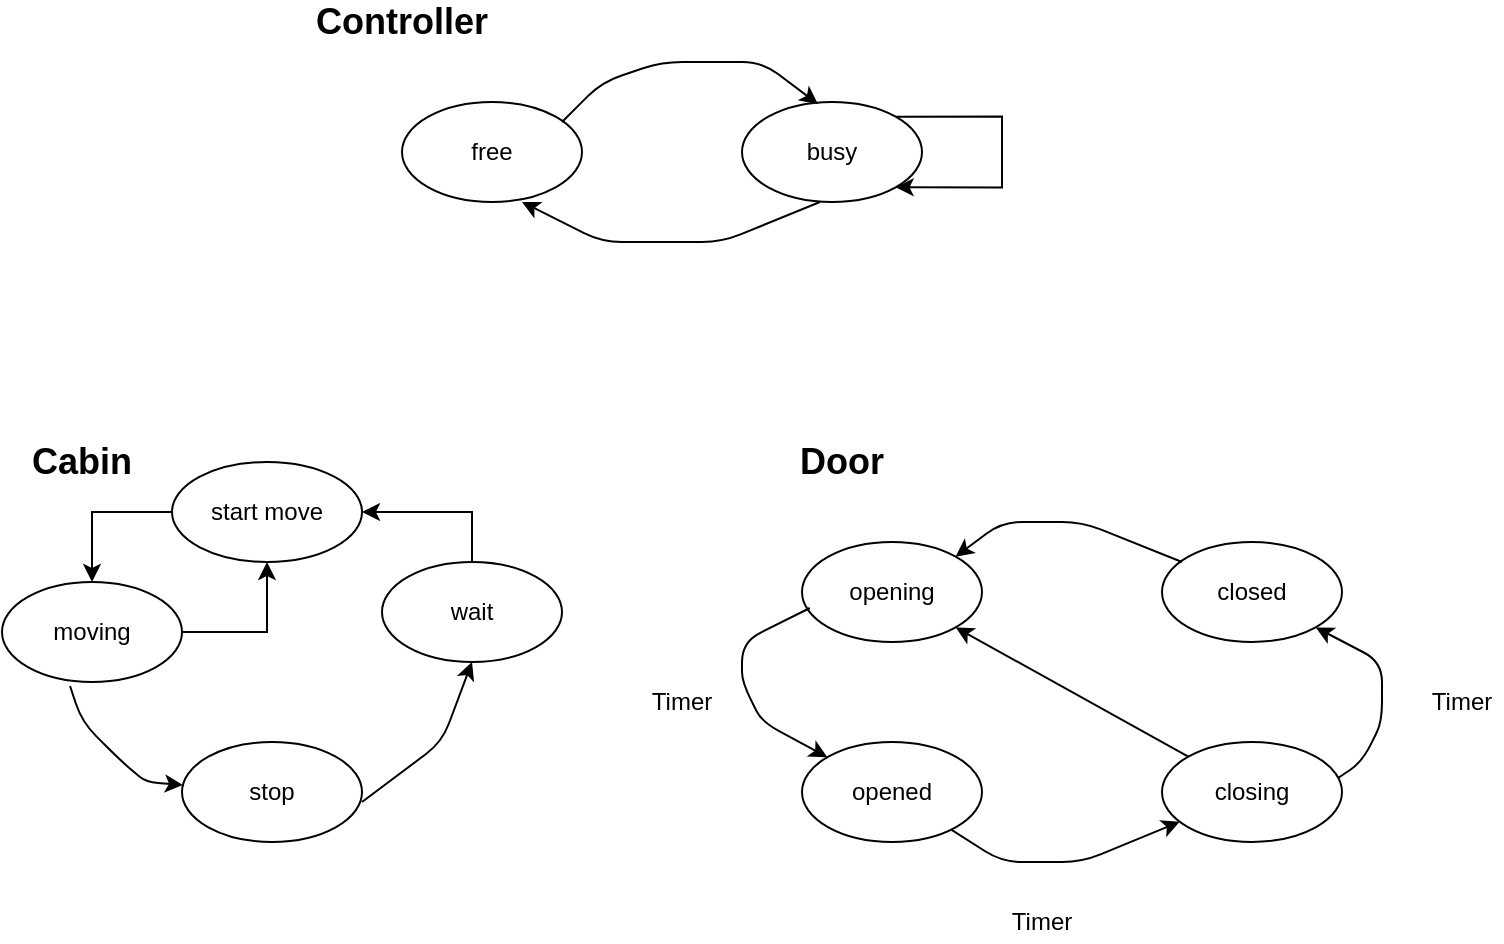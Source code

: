 <mxfile version="14.6.13" type="device"><diagram id="ChccCw9gWMqFoaES_UfX" name="Page-1"><mxGraphModel dx="1086" dy="806" grid="1" gridSize="10" guides="1" tooltips="1" connect="1" arrows="1" fold="1" page="1" pageScale="1" pageWidth="850" pageHeight="1100" math="0" shadow="0"><root><mxCell id="0"/><mxCell id="1" parent="0"/><mxCell id="t6fnL0joIZv6LQi-OvHw-10" value="free" style="ellipse;whiteSpace=wrap;html=1;" parent="1" vertex="1"><mxGeometry x="250" y="70" width="90" height="50" as="geometry"/></mxCell><mxCell id="BceDzGvskNAmPYvaEjxk-2" style="edgeStyle=orthogonalEdgeStyle;rounded=0;orthogonalLoop=1;jettySize=auto;html=1;exitX=1;exitY=0;exitDx=0;exitDy=0;entryX=1;entryY=1;entryDx=0;entryDy=0;" parent="1" source="t6fnL0joIZv6LQi-OvHw-11" target="t6fnL0joIZv6LQi-OvHw-11" edge="1"><mxGeometry relative="1" as="geometry"><mxPoint x="497" y="110" as="targetPoint"/><Array as="points"><mxPoint x="550" y="77"/><mxPoint x="550" y="113"/></Array></mxGeometry></mxCell><mxCell id="t6fnL0joIZv6LQi-OvHw-11" value="busy" style="ellipse;whiteSpace=wrap;html=1;" parent="1" vertex="1"><mxGeometry x="420" y="70" width="90" height="50" as="geometry"/></mxCell><mxCell id="t6fnL0joIZv6LQi-OvHw-12" value="&lt;font style=&quot;font-size: 18px&quot;&gt;&lt;b&gt;Controller&lt;/b&gt;&lt;/font&gt;" style="text;html=1;strokeColor=none;fillColor=none;align=center;verticalAlign=middle;whiteSpace=wrap;rounded=0;" parent="1" vertex="1"><mxGeometry x="230" y="20" width="40" height="20" as="geometry"/></mxCell><mxCell id="t6fnL0joIZv6LQi-OvHw-13" value="" style="endArrow=classic;html=1;entryX=0.422;entryY=0.02;entryDx=0;entryDy=0;entryPerimeter=0;" parent="1" edge="1"><mxGeometry width="50" height="50" relative="1" as="geometry"><mxPoint x="330" y="80" as="sourcePoint"/><mxPoint x="457.98" y="71" as="targetPoint"/><Array as="points"><mxPoint x="350" y="60"/><mxPoint x="380" y="50"/><mxPoint x="430" y="50"/></Array></mxGeometry></mxCell><mxCell id="t6fnL0joIZv6LQi-OvHw-14" value="" style="endArrow=classic;html=1;exitX=0.433;exitY=1;exitDx=0;exitDy=0;exitPerimeter=0;" parent="1" edge="1"><mxGeometry width="50" height="50" relative="1" as="geometry"><mxPoint x="458.97" y="120" as="sourcePoint"/><mxPoint x="310" y="120" as="targetPoint"/><Array as="points"><mxPoint x="410" y="140"/><mxPoint x="350" y="140"/></Array></mxGeometry></mxCell><mxCell id="OrVI8awxH9z6ze1DvQdk-6" style="edgeStyle=orthogonalEdgeStyle;rounded=0;orthogonalLoop=1;jettySize=auto;html=1;exitX=1;exitY=0.5;exitDx=0;exitDy=0;entryX=0.5;entryY=1;entryDx=0;entryDy=0;" edge="1" parent="1" source="t6fnL0joIZv6LQi-OvHw-16" target="OrVI8awxH9z6ze1DvQdk-1"><mxGeometry relative="1" as="geometry"/></mxCell><mxCell id="t6fnL0joIZv6LQi-OvHw-16" value="moving" style="ellipse;whiteSpace=wrap;html=1;" parent="1" vertex="1"><mxGeometry x="50" y="310" width="90" height="50" as="geometry"/></mxCell><mxCell id="OrVI8awxH9z6ze1DvQdk-5" style="edgeStyle=orthogonalEdgeStyle;rounded=0;orthogonalLoop=1;jettySize=auto;html=1;exitX=0.5;exitY=0;exitDx=0;exitDy=0;entryX=1;entryY=0.5;entryDx=0;entryDy=0;" edge="1" parent="1" source="t6fnL0joIZv6LQi-OvHw-17" target="OrVI8awxH9z6ze1DvQdk-1"><mxGeometry relative="1" as="geometry"/></mxCell><mxCell id="t6fnL0joIZv6LQi-OvHw-17" value="wait" style="ellipse;whiteSpace=wrap;html=1;" parent="1" vertex="1"><mxGeometry x="240" y="300" width="90" height="50" as="geometry"/></mxCell><mxCell id="t6fnL0joIZv6LQi-OvHw-18" value="stop" style="ellipse;whiteSpace=wrap;html=1;" parent="1" vertex="1"><mxGeometry x="140" y="390" width="90" height="50" as="geometry"/></mxCell><mxCell id="t6fnL0joIZv6LQi-OvHw-19" value="&lt;b&gt;&lt;font style=&quot;font-size: 18px&quot;&gt;Cabin&lt;/font&gt;&lt;/b&gt;" style="text;html=1;strokeColor=none;fillColor=none;align=center;verticalAlign=middle;whiteSpace=wrap;rounded=0;" parent="1" vertex="1"><mxGeometry x="70" y="240" width="40" height="20" as="geometry"/></mxCell><mxCell id="t6fnL0joIZv6LQi-OvHw-20" value="" style="endArrow=classic;html=1;exitX=0.378;exitY=1.04;exitDx=0;exitDy=0;exitPerimeter=0;" parent="1" source="t6fnL0joIZv6LQi-OvHw-16" target="t6fnL0joIZv6LQi-OvHw-18" edge="1"><mxGeometry width="50" height="50" relative="1" as="geometry"><mxPoint x="122.02" y="320" as="sourcePoint"/><mxPoint x="250.0" y="311" as="targetPoint"/><Array as="points"><mxPoint x="90" y="380"/><mxPoint x="110" y="400"/><mxPoint x="122" y="410"/></Array></mxGeometry></mxCell><mxCell id="t6fnL0joIZv6LQi-OvHw-21" value="" style="endArrow=classic;html=1;entryX=0.5;entryY=1;entryDx=0;entryDy=0;" parent="1" target="t6fnL0joIZv6LQi-OvHw-17" edge="1"><mxGeometry width="50" height="50" relative="1" as="geometry"><mxPoint x="230" y="420" as="sourcePoint"/><mxPoint x="280" y="370" as="targetPoint"/><Array as="points"><mxPoint x="270" y="390"/></Array></mxGeometry></mxCell><mxCell id="t6fnL0joIZv6LQi-OvHw-24" value="&lt;b&gt;&lt;font style=&quot;font-size: 18px&quot;&gt;Door&lt;/font&gt;&lt;/b&gt;" style="text;html=1;strokeColor=none;fillColor=none;align=center;verticalAlign=middle;whiteSpace=wrap;rounded=0;" parent="1" vertex="1"><mxGeometry x="450" y="240" width="40" height="20" as="geometry"/></mxCell><mxCell id="t6fnL0joIZv6LQi-OvHw-25" value="opening" style="ellipse;whiteSpace=wrap;html=1;" parent="1" vertex="1"><mxGeometry x="450" y="290" width="90" height="50" as="geometry"/></mxCell><mxCell id="t6fnL0joIZv6LQi-OvHw-26" value="opened" style="ellipse;whiteSpace=wrap;html=1;" parent="1" vertex="1"><mxGeometry x="450" y="390" width="90" height="50" as="geometry"/></mxCell><mxCell id="t6fnL0joIZv6LQi-OvHw-27" value="closed" style="ellipse;whiteSpace=wrap;html=1;" parent="1" vertex="1"><mxGeometry x="630" y="290" width="90" height="50" as="geometry"/></mxCell><mxCell id="t6fnL0joIZv6LQi-OvHw-28" value="closing" style="ellipse;whiteSpace=wrap;html=1;" parent="1" vertex="1"><mxGeometry x="630" y="390" width="90" height="50" as="geometry"/></mxCell><mxCell id="t6fnL0joIZv6LQi-OvHw-30" value="" style="endArrow=classic;html=1;exitX=0.044;exitY=0.66;exitDx=0;exitDy=0;exitPerimeter=0;" parent="1" source="t6fnL0joIZv6LQi-OvHw-25" target="t6fnL0joIZv6LQi-OvHw-26" edge="1"><mxGeometry width="50" height="50" relative="1" as="geometry"><mxPoint x="400" y="350" as="sourcePoint"/><mxPoint x="450" y="300" as="targetPoint"/><Array as="points"><mxPoint x="420" y="340"/><mxPoint x="420" y="360"/><mxPoint x="430" y="380"/></Array></mxGeometry></mxCell><mxCell id="t6fnL0joIZv6LQi-OvHw-32" value="" style="endArrow=classic;html=1;" parent="1" source="t6fnL0joIZv6LQi-OvHw-26" target="t6fnL0joIZv6LQi-OvHw-28" edge="1"><mxGeometry width="50" height="50" relative="1" as="geometry"><mxPoint x="560" y="480" as="sourcePoint"/><mxPoint x="640" y="460" as="targetPoint"/><Array as="points"><mxPoint x="550" y="450"/><mxPoint x="590" y="450"/></Array></mxGeometry></mxCell><mxCell id="t6fnL0joIZv6LQi-OvHw-33" value="" style="endArrow=classic;html=1;entryX=1;entryY=1;entryDx=0;entryDy=0;exitX=0.978;exitY=0.36;exitDx=0;exitDy=0;exitPerimeter=0;" parent="1" source="t6fnL0joIZv6LQi-OvHw-28" target="t6fnL0joIZv6LQi-OvHw-27" edge="1"><mxGeometry width="50" height="50" relative="1" as="geometry"><mxPoint x="690" y="400" as="sourcePoint"/><mxPoint x="740" y="350" as="targetPoint"/><Array as="points"><mxPoint x="730" y="400"/><mxPoint x="740" y="380"/><mxPoint x="740" y="350"/></Array></mxGeometry></mxCell><mxCell id="t6fnL0joIZv6LQi-OvHw-34" value="" style="endArrow=classic;html=1;entryX=1;entryY=0;entryDx=0;entryDy=0;" parent="1" target="t6fnL0joIZv6LQi-OvHw-25" edge="1"><mxGeometry width="50" height="50" relative="1" as="geometry"><mxPoint x="640" y="300" as="sourcePoint"/><mxPoint x="690" y="250" as="targetPoint"/><Array as="points"><mxPoint x="590" y="280"/><mxPoint x="550" y="280"/></Array></mxGeometry></mxCell><mxCell id="t6fnL0joIZv6LQi-OvHw-35" value="" style="endArrow=classic;html=1;" parent="1" source="t6fnL0joIZv6LQi-OvHw-28" target="t6fnL0joIZv6LQi-OvHw-25" edge="1"><mxGeometry width="50" height="50" relative="1" as="geometry"><mxPoint x="600" y="400" as="sourcePoint"/><mxPoint x="650" y="350" as="targetPoint"/></mxGeometry></mxCell><mxCell id="t6fnL0joIZv6LQi-OvHw-36" value="Timer" style="text;html=1;strokeColor=none;fillColor=none;align=center;verticalAlign=middle;whiteSpace=wrap;rounded=0;" parent="1" vertex="1"><mxGeometry x="760" y="360" width="40" height="20" as="geometry"/></mxCell><mxCell id="t6fnL0joIZv6LQi-OvHw-37" value="Timer" style="text;html=1;strokeColor=none;fillColor=none;align=center;verticalAlign=middle;whiteSpace=wrap;rounded=0;" parent="1" vertex="1"><mxGeometry x="550" y="470" width="40" height="20" as="geometry"/></mxCell><mxCell id="t6fnL0joIZv6LQi-OvHw-38" value="Timer" style="text;html=1;strokeColor=none;fillColor=none;align=center;verticalAlign=middle;whiteSpace=wrap;rounded=0;" parent="1" vertex="1"><mxGeometry x="370" y="360" width="40" height="20" as="geometry"/></mxCell><mxCell id="OrVI8awxH9z6ze1DvQdk-4" style="edgeStyle=orthogonalEdgeStyle;rounded=0;orthogonalLoop=1;jettySize=auto;html=1;exitX=0;exitY=0.5;exitDx=0;exitDy=0;" edge="1" parent="1" source="OrVI8awxH9z6ze1DvQdk-1" target="t6fnL0joIZv6LQi-OvHw-16"><mxGeometry relative="1" as="geometry"/></mxCell><mxCell id="OrVI8awxH9z6ze1DvQdk-1" value="start move" style="ellipse;whiteSpace=wrap;html=1;" vertex="1" parent="1"><mxGeometry x="135" y="250" width="95" height="50" as="geometry"/></mxCell></root></mxGraphModel></diagram></mxfile>